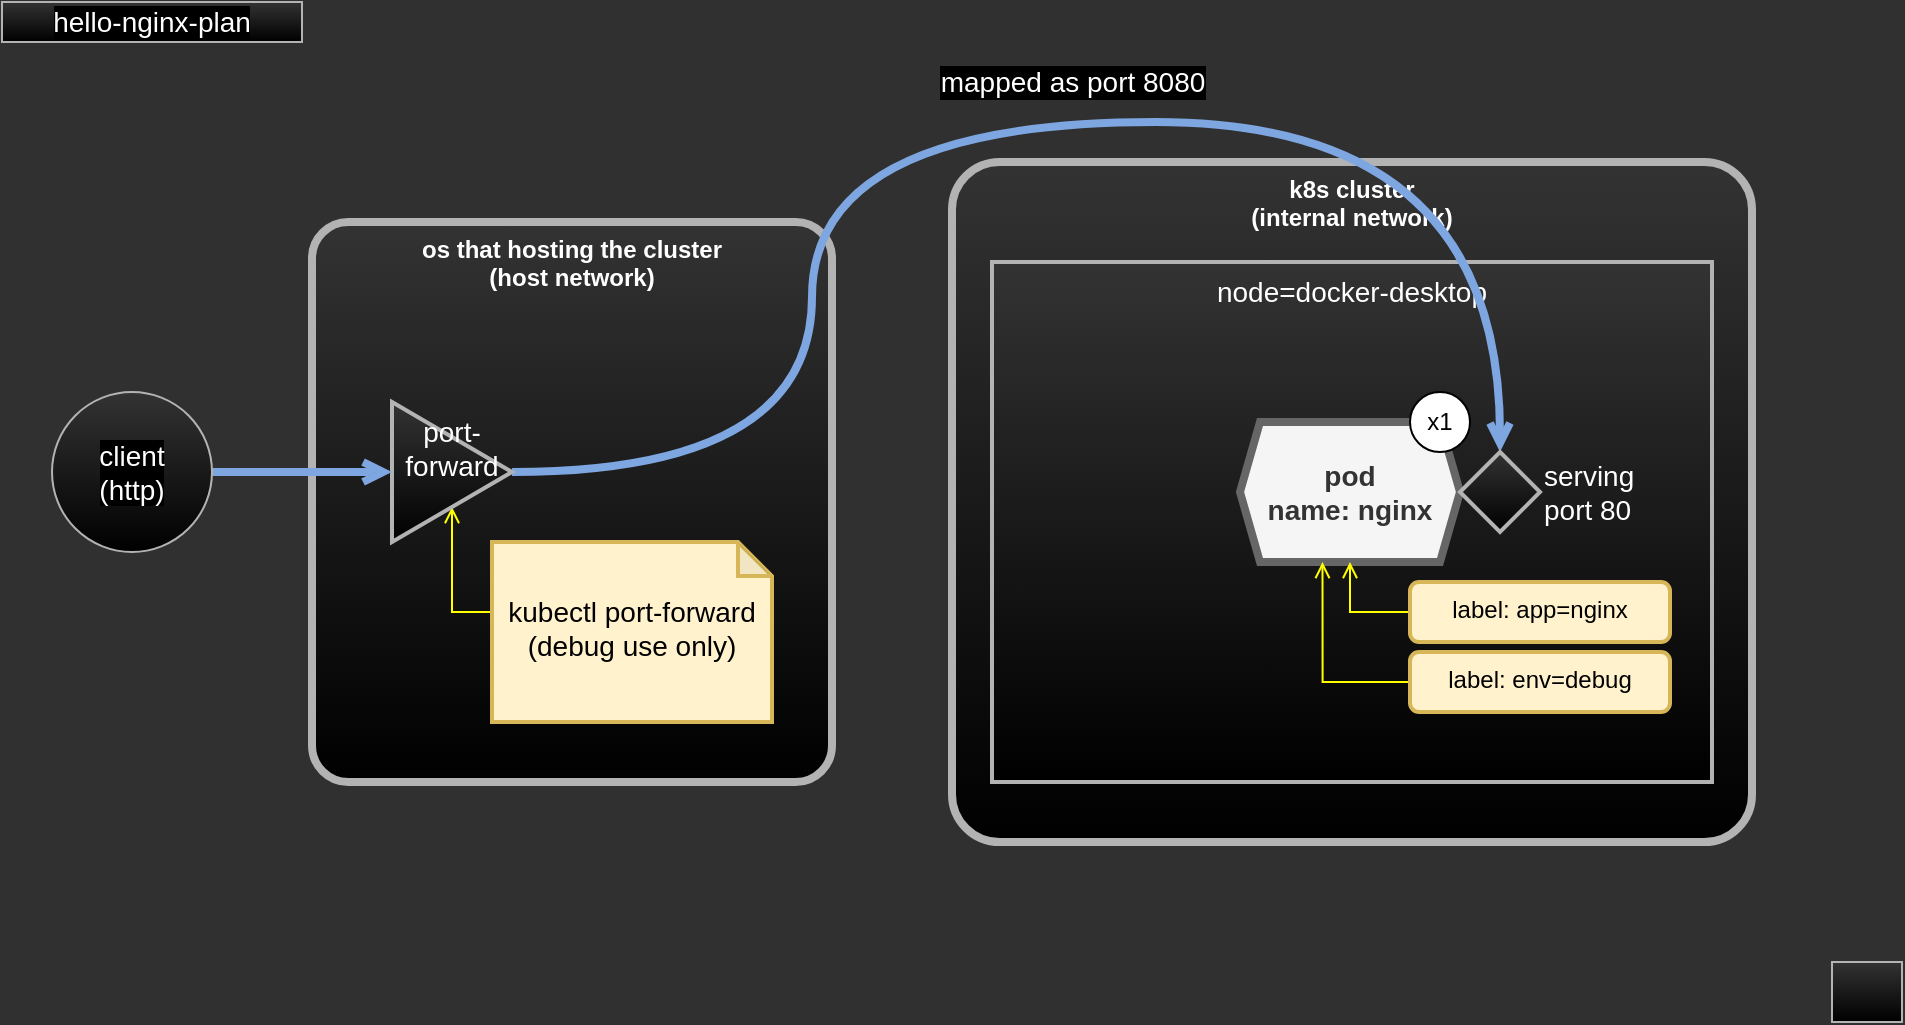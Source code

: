 <mxfile version="14.9.6" type="device"><diagram id="I4470RCvRsQy6u_Oc5J2" name="Page-1"><mxGraphModel dx="1106" dy="997" grid="1" gridSize="10" guides="1" tooltips="1" connect="1" arrows="1" fold="1" page="1" pageScale="1" pageWidth="827" pageHeight="1169" background="#303030" math="0" shadow="0"><root><mxCell id="0"/><mxCell id="1" parent="0"/><mxCell id="dS1ZjvqfkGv6v8Q8MQo3-20" value="os that hosting the cluster&lt;br&gt;(host network)" style="rounded=1;whiteSpace=wrap;html=1;arcSize=7;fontStyle=1;verticalAlign=top;strokeWidth=4;strokeColor=#B3B3B3;gradientColor=#000000;fillColor=#333333;fontColor=#FFFFFF;" parent="1" vertex="1"><mxGeometry x="170" y="120" width="260" height="280" as="geometry"/></mxCell><mxCell id="dS1ZjvqfkGv6v8Q8MQo3-1" value="k8s cluster&lt;br&gt;(internal network)" style="rounded=1;whiteSpace=wrap;html=1;arcSize=7;fontStyle=1;verticalAlign=top;strokeWidth=4;strokeColor=#B3B3B3;gradientColor=#000000;fillColor=#333333;fontColor=#FFFFFF;" parent="1" vertex="1"><mxGeometry x="490" y="90" width="400" height="340" as="geometry"/></mxCell><mxCell id="dS1ZjvqfkGv6v8Q8MQo3-7" value="node=docker-desktop" style="whiteSpace=wrap;html=1;fontSize=14;fontColor=#FFFFFF;strokeColor=#B3B3B3;strokeWidth=2;fillColor=#333333;gradientColor=#000000;verticalAlign=top;" parent="1" vertex="1"><mxGeometry x="510" y="140" width="360" height="260" as="geometry"/></mxCell><mxCell id="dS1ZjvqfkGv6v8Q8MQo3-2" value="pod&lt;br style=&quot;font-size: 14px;&quot;&gt;name: nginx" style="shape=hexagon;perimeter=hexagonPerimeter2;whiteSpace=wrap;html=1;fixedSize=1;fontColor=#333333;strokeColor=#666666;strokeWidth=4;fillColor=#f5f5f5;verticalAlign=middle;size=10;fontStyle=1;fontSize=14;" parent="1" vertex="1"><mxGeometry x="634" y="220" width="110" height="70" as="geometry"/></mxCell><mxCell id="dS1ZjvqfkGv6v8Q8MQo3-5" style="edgeStyle=orthogonalEdgeStyle;rounded=0;orthogonalLoop=1;jettySize=auto;html=1;exitX=0;exitY=0.5;exitDx=0;exitDy=0;entryX=0.375;entryY=1;entryDx=0;entryDy=0;fontSize=14;fontColor=#FFFFFF;strokeColor=#FFFF00;endArrow=open;endFill=0;" parent="1" source="dS1ZjvqfkGv6v8Q8MQo3-3" target="dS1ZjvqfkGv6v8Q8MQo3-2" edge="1"><mxGeometry relative="1" as="geometry"/></mxCell><mxCell id="dS1ZjvqfkGv6v8Q8MQo3-3" value="label: env=debug" style="rounded=1;whiteSpace=wrap;html=1;strokeColor=#d6b656;strokeWidth=2;fillColor=#fff2cc;verticalAlign=top;" parent="1" vertex="1"><mxGeometry x="719" y="335" width="130" height="30" as="geometry"/></mxCell><mxCell id="dS1ZjvqfkGv6v8Q8MQo3-6" style="edgeStyle=orthogonalEdgeStyle;rounded=0;orthogonalLoop=1;jettySize=auto;html=1;exitX=0;exitY=0.5;exitDx=0;exitDy=0;entryX=0.5;entryY=1;entryDx=0;entryDy=0;fontSize=14;fontColor=#FFFFFF;endArrow=open;endFill=0;strokeColor=#FFFF00;" parent="1" source="dS1ZjvqfkGv6v8Q8MQo3-4" target="dS1ZjvqfkGv6v8Q8MQo3-2" edge="1"><mxGeometry relative="1" as="geometry"/></mxCell><mxCell id="dS1ZjvqfkGv6v8Q8MQo3-4" value="label: app=nginx" style="rounded=1;whiteSpace=wrap;html=1;strokeColor=#d6b656;strokeWidth=2;fillColor=#fff2cc;verticalAlign=top;" parent="1" vertex="1"><mxGeometry x="719" y="300" width="130" height="30" as="geometry"/></mxCell><mxCell id="dS1ZjvqfkGv6v8Q8MQo3-11" style="edgeStyle=orthogonalEdgeStyle;rounded=0;orthogonalLoop=1;jettySize=auto;html=1;exitX=0;exitY=0.5;exitDx=0;exitDy=0;exitPerimeter=0;entryX=0.5;entryY=1;entryDx=0;entryDy=0;fontSize=14;fontColor=#FFFFFF;endArrow=open;endFill=0;strokeColor=#FFFF00;" parent="1" source="dS1ZjvqfkGv6v8Q8MQo3-9" target="dS1ZjvqfkGv6v8Q8MQo3-10" edge="1"><mxGeometry relative="1" as="geometry"><Array as="points"><mxPoint x="240" y="315"/></Array></mxGeometry></mxCell><mxCell id="dS1ZjvqfkGv6v8Q8MQo3-9" value="kubectl port-forward&lt;br&gt;(debug use only)" style="shape=note;whiteSpace=wrap;html=1;backgroundOutline=1;darkOpacity=0.05;fontSize=14;strokeColor=#d6b656;strokeWidth=2;fillColor=#fff2cc;verticalAlign=top;size=17;spacing=2;spacingTop=20;" parent="1" vertex="1"><mxGeometry x="260" y="280" width="140" height="90" as="geometry"/></mxCell><mxCell id="dS1ZjvqfkGv6v8Q8MQo3-13" style="edgeStyle=orthogonalEdgeStyle;rounded=0;orthogonalLoop=1;jettySize=auto;html=1;exitX=1;exitY=0.5;exitDx=0;exitDy=0;entryX=0.5;entryY=0;entryDx=0;entryDy=0;fontSize=14;fontColor=#FFFFFF;endArrow=open;endFill=0;curved=1;strokeWidth=4;strokeColor=#7EA6E0;" parent="1" source="dS1ZjvqfkGv6v8Q8MQo3-10" target="dS1ZjvqfkGv6v8Q8MQo3-14" edge="1"><mxGeometry relative="1" as="geometry"><Array as="points"><mxPoint x="420" y="245"/><mxPoint x="420" y="70"/><mxPoint x="764" y="70"/></Array></mxGeometry></mxCell><mxCell id="dS1ZjvqfkGv6v8Q8MQo3-15" value="mapped as port 8080" style="edgeLabel;html=1;align=center;verticalAlign=middle;resizable=0;points=[];fontSize=14;labelBackgroundColor=#000000;fontColor=#FFFFFF;" parent="dS1ZjvqfkGv6v8Q8MQo3-13" vertex="1" connectable="0"><mxGeometry x="0.086" relative="1" as="geometry"><mxPoint x="2" y="-20" as="offset"/></mxGeometry></mxCell><mxCell id="dS1ZjvqfkGv6v8Q8MQo3-10" value="port-forward" style="triangle;whiteSpace=wrap;html=1;fontSize=14;fontColor=#FFFFFF;strokeColor=#B3B3B3;strokeWidth=2;fillColor=#333333;gradientColor=#000000;verticalAlign=top;" parent="1" vertex="1"><mxGeometry x="210" y="210" width="60" height="70" as="geometry"/></mxCell><mxCell id="dS1ZjvqfkGv6v8Q8MQo3-14" value="serving port 80" style="rhombus;whiteSpace=wrap;html=1;fontSize=14;fontColor=#FFFFFF;strokeColor=#B3B3B3;strokeWidth=2;fillColor=#333333;gradientColor=#000000;verticalAlign=middle;labelPosition=right;verticalLabelPosition=middle;align=left;" parent="1" vertex="1"><mxGeometry x="744" y="235" width="40" height="40" as="geometry"/></mxCell><mxCell id="dS1ZjvqfkGv6v8Q8MQo3-16" value="hello-nginx-plan" style="rounded=0;whiteSpace=wrap;html=1;labelBackgroundColor=#000000;fontSize=14;fontColor=#FFFFFF;strokeColor=#B3B3B3;strokeWidth=1;fillColor=#333333;gradientColor=#000000;verticalAlign=middle;" parent="1" vertex="1"><mxGeometry x="15" y="10" width="150" height="20" as="geometry"/></mxCell><mxCell id="dS1ZjvqfkGv6v8Q8MQo3-17" value="" style="rounded=0;whiteSpace=wrap;html=1;labelBackgroundColor=#000000;fontSize=14;fontColor=#FFFFFF;strokeColor=#B3B3B3;strokeWidth=1;fillColor=#333333;gradientColor=#000000;verticalAlign=middle;" parent="1" vertex="1"><mxGeometry x="930" y="490" width="35" height="30" as="geometry"/></mxCell><mxCell id="dS1ZjvqfkGv6v8Q8MQo3-19" style="edgeStyle=orthogonalEdgeStyle;curved=1;rounded=0;orthogonalLoop=1;jettySize=auto;html=1;exitX=1;exitY=0.5;exitDx=0;exitDy=0;entryX=0;entryY=0.5;entryDx=0;entryDy=0;fontSize=14;fontColor=#FFFFFF;endArrow=open;endFill=0;strokeColor=#7EA6E0;strokeWidth=4;" parent="1" source="dS1ZjvqfkGv6v8Q8MQo3-18" target="dS1ZjvqfkGv6v8Q8MQo3-10" edge="1"><mxGeometry relative="1" as="geometry"/></mxCell><mxCell id="dS1ZjvqfkGv6v8Q8MQo3-18" value="client&lt;br&gt;(http)" style="ellipse;whiteSpace=wrap;html=1;aspect=fixed;labelBackgroundColor=#000000;fontSize=14;fontColor=#FFFFFF;strokeColor=#B3B3B3;strokeWidth=1;fillColor=#333333;gradientColor=#000000;verticalAlign=middle;" parent="1" vertex="1"><mxGeometry x="40" y="205" width="80" height="80" as="geometry"/></mxCell><mxCell id="8Uu18Thm1voUC0HuOV9M-1" value="x1" style="ellipse;whiteSpace=wrap;html=1;" parent="1" vertex="1"><mxGeometry x="719" y="205" width="30" height="30" as="geometry"/></mxCell></root></mxGraphModel></diagram></mxfile>
